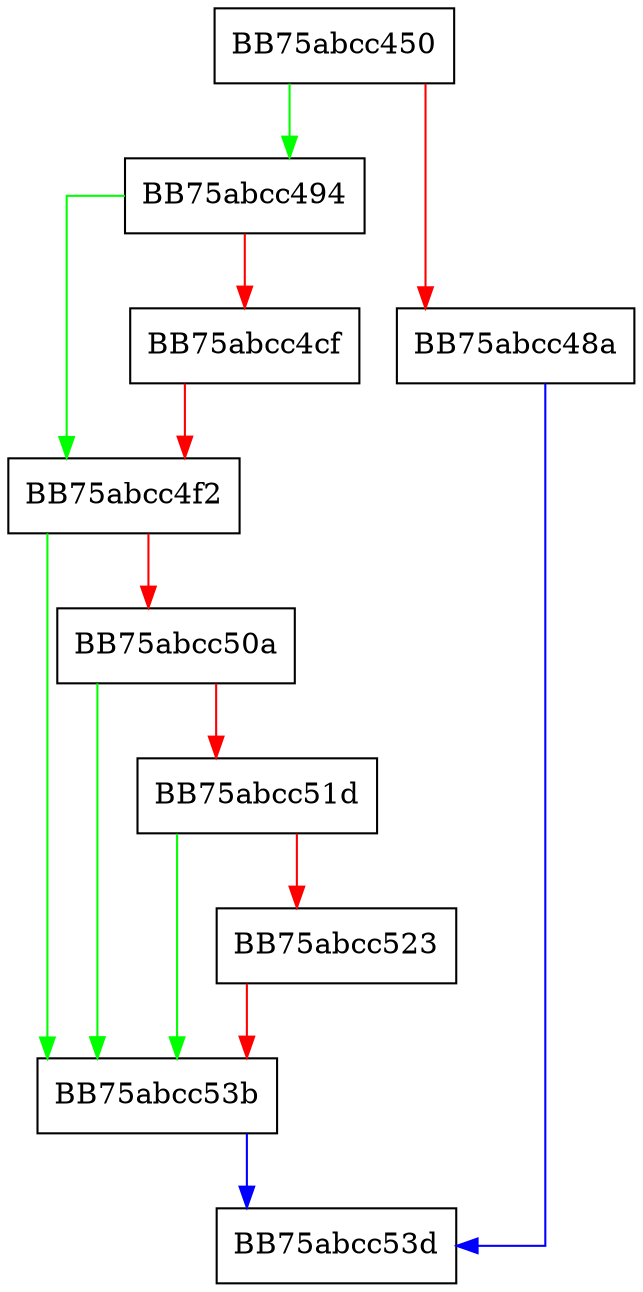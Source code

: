 digraph Restore {
  node [shape="box"];
  graph [splines=ortho];
  BB75abcc450 -> BB75abcc494 [color="green"];
  BB75abcc450 -> BB75abcc48a [color="red"];
  BB75abcc48a -> BB75abcc53d [color="blue"];
  BB75abcc494 -> BB75abcc4f2 [color="green"];
  BB75abcc494 -> BB75abcc4cf [color="red"];
  BB75abcc4cf -> BB75abcc4f2 [color="red"];
  BB75abcc4f2 -> BB75abcc53b [color="green"];
  BB75abcc4f2 -> BB75abcc50a [color="red"];
  BB75abcc50a -> BB75abcc53b [color="green"];
  BB75abcc50a -> BB75abcc51d [color="red"];
  BB75abcc51d -> BB75abcc53b [color="green"];
  BB75abcc51d -> BB75abcc523 [color="red"];
  BB75abcc523 -> BB75abcc53b [color="red"];
  BB75abcc53b -> BB75abcc53d [color="blue"];
}